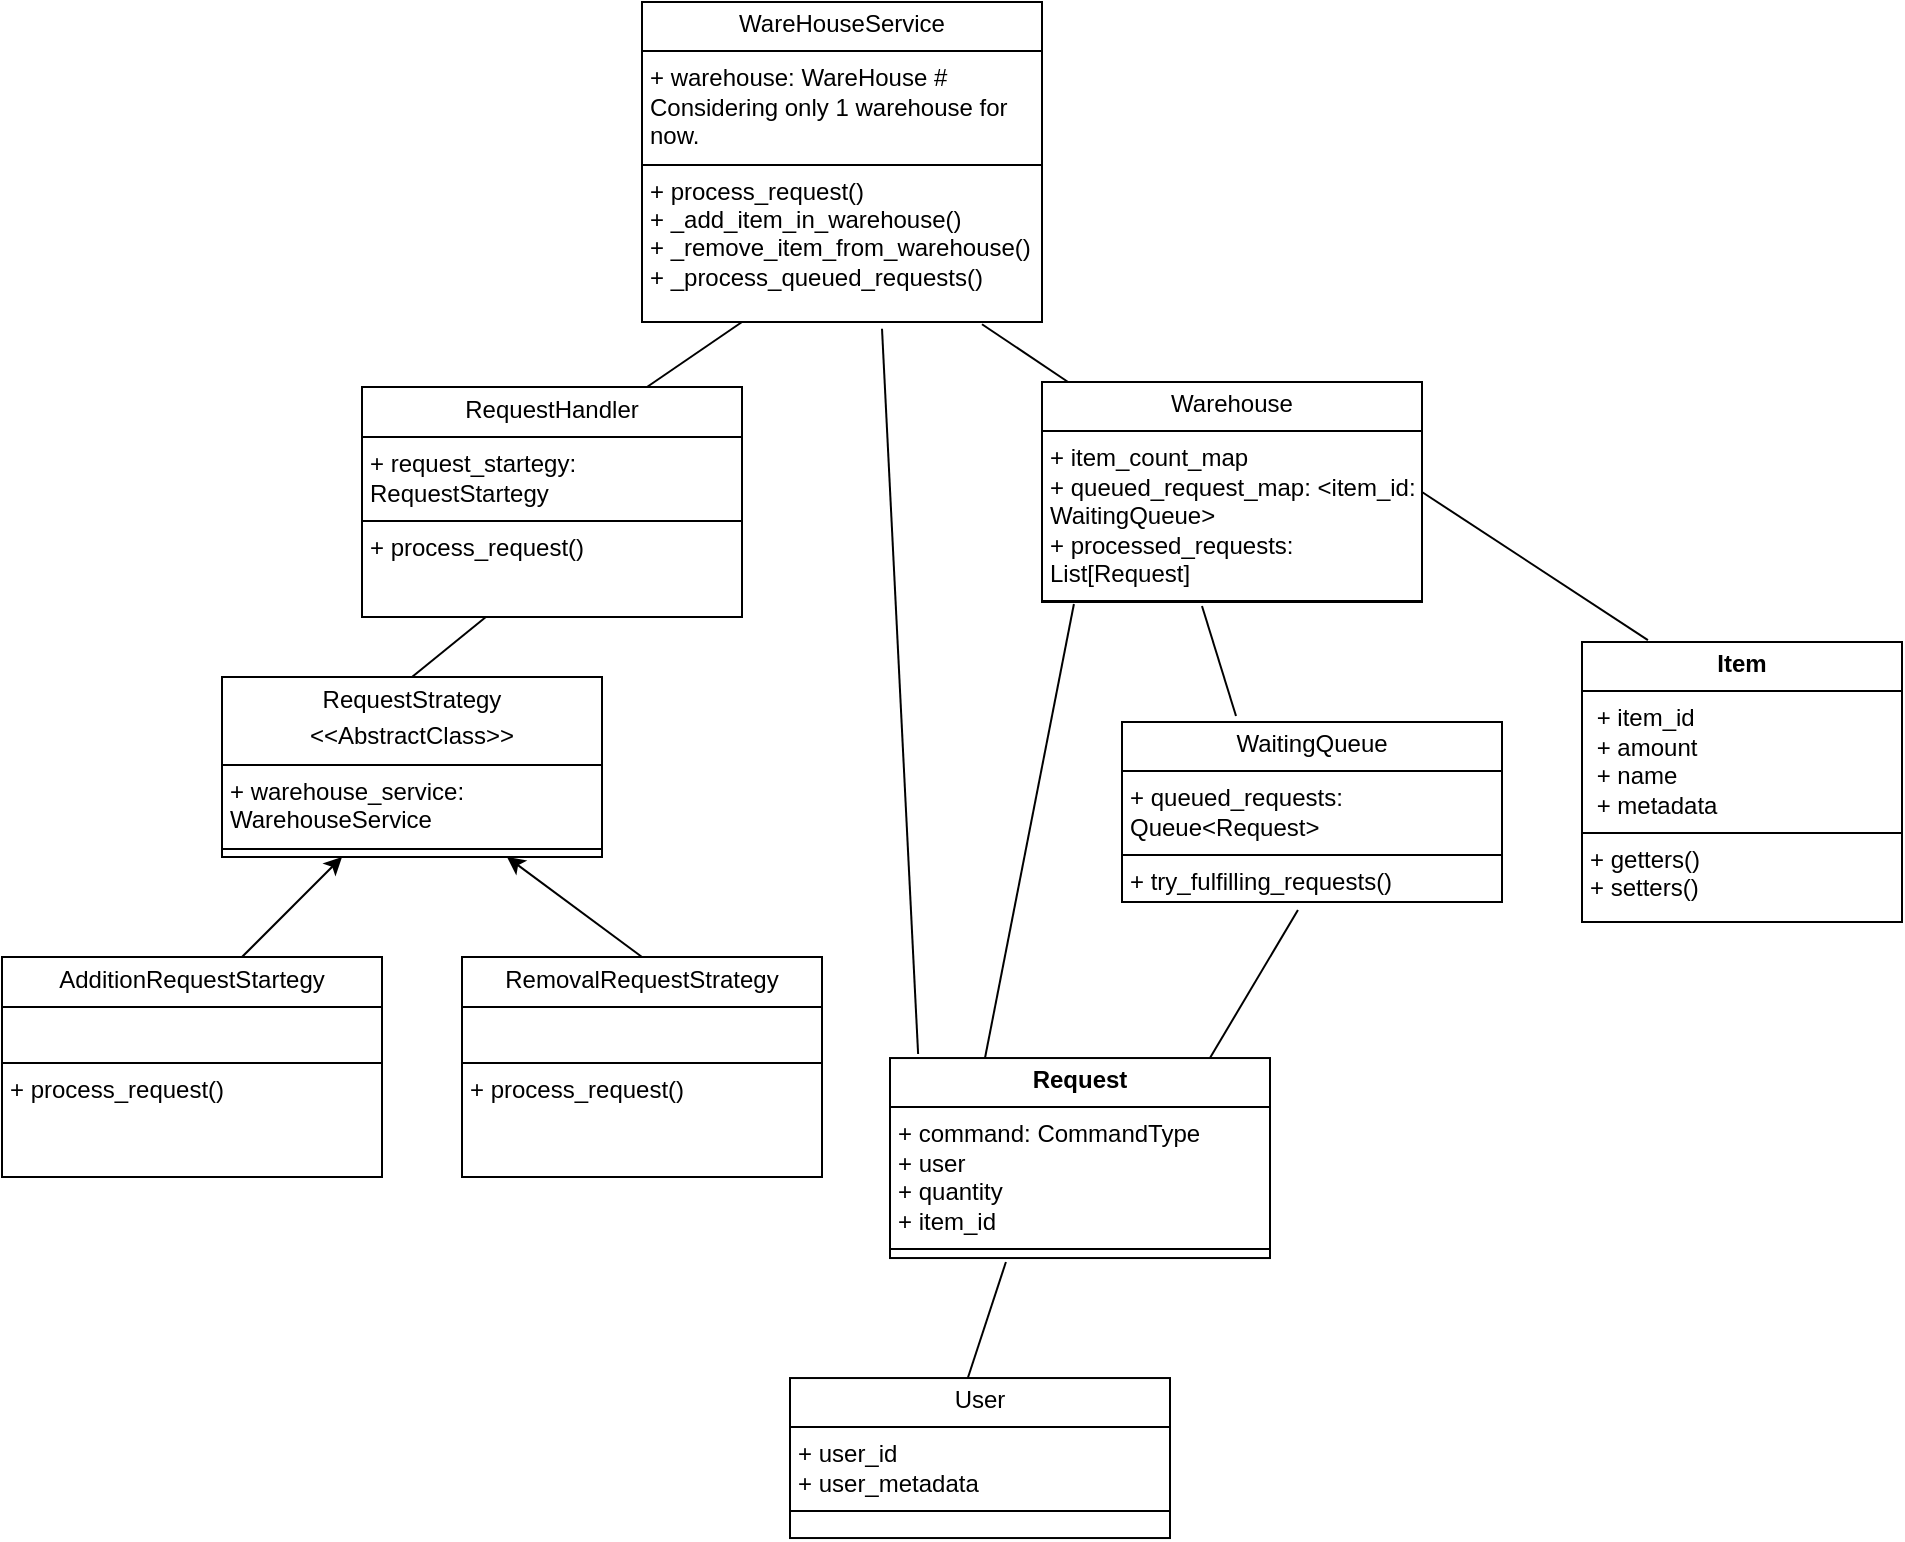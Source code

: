 <mxfile version="26.2.9">
  <diagram name="Page-1" id="jP8wNX44yFXA_O4VXuv-">
    <mxGraphModel dx="1151" dy="701" grid="1" gridSize="10" guides="1" tooltips="1" connect="1" arrows="1" fold="1" page="1" pageScale="1" pageWidth="827" pageHeight="1169" math="0" shadow="0">
      <root>
        <mxCell id="0" />
        <mxCell id="1" parent="0" />
        <mxCell id="fF9LGIGBuWzvxIElAqLz-9" value="&lt;p style=&quot;margin:0px;margin-top:4px;text-align:center;&quot;&gt;&lt;b&gt;Item&lt;/b&gt;&lt;/p&gt;&lt;hr size=&quot;1&quot; style=&quot;border-style:solid;&quot;&gt;&lt;p style=&quot;margin:0px;margin-left:4px;&quot;&gt;&amp;nbsp;+ item_id&lt;/p&gt;&lt;p style=&quot;margin:0px;margin-left:4px;&quot;&gt;&amp;nbsp;+ amount&lt;/p&gt;&lt;p style=&quot;margin:0px;margin-left:4px;&quot;&gt;&amp;nbsp;+ name&lt;/p&gt;&lt;p style=&quot;margin:0px;margin-left:4px;&quot;&gt;&amp;nbsp;+ metadata&lt;/p&gt;&lt;hr size=&quot;1&quot; style=&quot;border-style:solid;&quot;&gt;&lt;p style=&quot;margin:0px;margin-left:4px;&quot;&gt;+ getters()&lt;/p&gt;&lt;p style=&quot;margin:0px;margin-left:4px;&quot;&gt;+ setters()&lt;/p&gt;" style="verticalAlign=top;align=left;overflow=fill;html=1;whiteSpace=wrap;" vertex="1" parent="1">
          <mxGeometry x="810" y="360" width="160" height="140" as="geometry" />
        </mxCell>
        <mxCell id="fF9LGIGBuWzvxIElAqLz-10" value="&lt;p style=&quot;margin:0px;margin-top:4px;text-align:center;&quot;&gt;&lt;b&gt;Request&lt;/b&gt;&lt;/p&gt;&lt;hr size=&quot;1&quot; style=&quot;border-style:solid;&quot;&gt;&lt;p style=&quot;margin:0px;margin-left:4px;&quot;&gt;+ command: CommandType&lt;br&gt;+ user&lt;/p&gt;&lt;p style=&quot;margin:0px;margin-left:4px;&quot;&gt;+ quantity&lt;/p&gt;&lt;p style=&quot;margin:0px;margin-left:4px;&quot;&gt;+ item_id&lt;/p&gt;&lt;hr size=&quot;1&quot; style=&quot;border-style:solid;&quot;&gt;&lt;p style=&quot;margin:0px;margin-left:4px;&quot;&gt;&lt;br&gt;&lt;/p&gt;" style="verticalAlign=top;align=left;overflow=fill;html=1;whiteSpace=wrap;" vertex="1" parent="1">
          <mxGeometry x="464" y="568.02" width="190" height="100" as="geometry" />
        </mxCell>
        <mxCell id="fF9LGIGBuWzvxIElAqLz-11" value="&lt;p style=&quot;margin:0px;margin-top:4px;text-align:center;&quot;&gt;WareHouseService&lt;/p&gt;&lt;hr size=&quot;1&quot; style=&quot;border-style:solid;&quot;&gt;&lt;p style=&quot;margin:0px;margin-left:4px;&quot;&gt;+ warehouse: WareHouse # Considering only 1 warehouse for now.&lt;/p&gt;&lt;hr size=&quot;1&quot; style=&quot;border-style:solid;&quot;&gt;&lt;p style=&quot;margin:0px;margin-left:4px;&quot;&gt;+ process_request()&lt;/p&gt;&lt;p style=&quot;margin:0px;margin-left:4px;&quot;&gt;+ _add_item_in_warehouse()&lt;br&gt;+ _remove_item_from_warehouse()&lt;/p&gt;&lt;p style=&quot;margin:0px;margin-left:4px;&quot;&gt;+ _process_queued_requests()&lt;/p&gt;" style="verticalAlign=top;align=left;overflow=fill;html=1;whiteSpace=wrap;" vertex="1" parent="1">
          <mxGeometry x="340" y="40" width="200" height="160" as="geometry" />
        </mxCell>
        <mxCell id="fF9LGIGBuWzvxIElAqLz-12" value="&lt;p style=&quot;margin:0px;margin-top:4px;text-align:center;&quot;&gt;Warehouse&lt;/p&gt;&lt;hr size=&quot;1&quot; style=&quot;border-style:solid;&quot;&gt;&lt;p style=&quot;margin:0px;margin-left:4px;&quot;&gt;+ item_count_map&lt;/p&gt;&lt;p style=&quot;margin:0px;margin-left:4px;&quot;&gt;+ queued_request_map: &amp;lt;item_id: WaitingQueue&amp;gt;&lt;/p&gt;&lt;p style=&quot;margin:0px;margin-left:4px;&quot;&gt;+ processed_requests: List[Request]&lt;/p&gt;&lt;hr size=&quot;1&quot; style=&quot;border-style:solid;&quot;&gt;&lt;p style=&quot;margin:0px;margin-left:4px;&quot;&gt;+ getters()&lt;/p&gt;" style="verticalAlign=top;align=left;overflow=fill;html=1;whiteSpace=wrap;" vertex="1" parent="1">
          <mxGeometry x="540" y="230" width="190" height="110" as="geometry" />
        </mxCell>
        <mxCell id="fF9LGIGBuWzvxIElAqLz-13" value="&lt;p style=&quot;margin:0px;margin-top:4px;text-align:center;&quot;&gt;WaitingQueue&lt;/p&gt;&lt;hr size=&quot;1&quot; style=&quot;border-style:solid;&quot;&gt;&lt;p style=&quot;margin:0px;margin-left:4px;&quot;&gt;+ queued_requests: Queue&amp;lt;Request&amp;gt;&lt;/p&gt;&lt;hr size=&quot;1&quot; style=&quot;border-style:solid;&quot;&gt;&lt;p style=&quot;margin:0px;margin-left:4px;&quot;&gt;+ try_fulfilling_requests()&lt;/p&gt;" style="verticalAlign=top;align=left;overflow=fill;html=1;whiteSpace=wrap;" vertex="1" parent="1">
          <mxGeometry x="580" y="400" width="190" height="90" as="geometry" />
        </mxCell>
        <mxCell id="fF9LGIGBuWzvxIElAqLz-17" value="" style="endArrow=none;html=1;rounded=0;exitX=0.3;exitY=-0.033;exitDx=0;exitDy=0;exitPerimeter=0;" edge="1" parent="1" source="fF9LGIGBuWzvxIElAqLz-13">
          <mxGeometry width="50" height="50" relative="1" as="geometry">
            <mxPoint x="620" y="400" as="sourcePoint" />
            <mxPoint x="620" y="342" as="targetPoint" />
          </mxGeometry>
        </mxCell>
        <mxCell id="fF9LGIGBuWzvxIElAqLz-18" value="&lt;p style=&quot;margin:0px;margin-top:4px;text-align:center;&quot;&gt;User&lt;/p&gt;&lt;hr size=&quot;1&quot; style=&quot;border-style:solid;&quot;&gt;&lt;p style=&quot;margin:0px;margin-left:4px;&quot;&gt;+ user_id&lt;/p&gt;&lt;p style=&quot;margin:0px;margin-left:4px;&quot;&gt;+ user_metadata&lt;/p&gt;&lt;hr size=&quot;1&quot; style=&quot;border-style:solid;&quot;&gt;&lt;p style=&quot;margin:0px;margin-left:4px;&quot;&gt;&lt;br&gt;&lt;/p&gt;" style="verticalAlign=top;align=left;overflow=fill;html=1;whiteSpace=wrap;" vertex="1" parent="1">
          <mxGeometry x="414" y="728.02" width="190" height="80" as="geometry" />
        </mxCell>
        <mxCell id="fF9LGIGBuWzvxIElAqLz-19" value="" style="endArrow=none;html=1;rounded=0;entryX=0.463;entryY=1.044;entryDx=0;entryDy=0;entryPerimeter=0;exitX=0.842;exitY=0;exitDx=0;exitDy=0;exitPerimeter=0;" edge="1" parent="1" source="fF9LGIGBuWzvxIElAqLz-10" target="fF9LGIGBuWzvxIElAqLz-13">
          <mxGeometry width="50" height="50" relative="1" as="geometry">
            <mxPoint x="524" y="518.02" as="sourcePoint" />
            <mxPoint x="704.95" y="503.01" as="targetPoint" />
          </mxGeometry>
        </mxCell>
        <mxCell id="fF9LGIGBuWzvxIElAqLz-20" value="" style="endArrow=none;html=1;rounded=0;exitX=0.25;exitY=0;exitDx=0;exitDy=0;entryX=0.084;entryY=1.009;entryDx=0;entryDy=0;entryPerimeter=0;" edge="1" parent="1" source="fF9LGIGBuWzvxIElAqLz-10" target="fF9LGIGBuWzvxIElAqLz-12">
          <mxGeometry width="50" height="50" relative="1" as="geometry">
            <mxPoint x="500" y="560" as="sourcePoint" />
            <mxPoint x="540" y="350" as="targetPoint" />
          </mxGeometry>
        </mxCell>
        <mxCell id="fF9LGIGBuWzvxIElAqLz-21" value="" style="endArrow=none;html=1;rounded=0;entryX=1;entryY=0.5;entryDx=0;entryDy=0;exitX=0.206;exitY=-0.007;exitDx=0;exitDy=0;exitPerimeter=0;" edge="1" parent="1" source="fF9LGIGBuWzvxIElAqLz-9" target="fF9LGIGBuWzvxIElAqLz-12">
          <mxGeometry width="50" height="50" relative="1" as="geometry">
            <mxPoint x="590" y="530" as="sourcePoint" />
            <mxPoint x="640" y="480" as="targetPoint" />
          </mxGeometry>
        </mxCell>
        <mxCell id="fF9LGIGBuWzvxIElAqLz-22" value="" style="endArrow=none;html=1;rounded=0;entryX=0.305;entryY=1.02;entryDx=0;entryDy=0;entryPerimeter=0;exitX=0.468;exitY=0;exitDx=0;exitDy=0;exitPerimeter=0;" edge="1" parent="1" source="fF9LGIGBuWzvxIElAqLz-18" target="fF9LGIGBuWzvxIElAqLz-10">
          <mxGeometry width="50" height="50" relative="1" as="geometry">
            <mxPoint x="764" y="698.02" as="sourcePoint" />
            <mxPoint x="814" y="648.02" as="targetPoint" />
          </mxGeometry>
        </mxCell>
        <mxCell id="fF9LGIGBuWzvxIElAqLz-23" value="&lt;p style=&quot;margin:0px;margin-top:4px;text-align:center;&quot;&gt;RequestHandler&lt;/p&gt;&lt;hr size=&quot;1&quot; style=&quot;border-style:solid;&quot;&gt;&lt;p style=&quot;margin:0px;margin-left:4px;&quot;&gt;+ request_startegy: RequestStartegy&lt;/p&gt;&lt;hr size=&quot;1&quot; style=&quot;border-style:solid;&quot;&gt;&lt;p style=&quot;margin:0px;margin-left:4px;&quot;&gt;+ process_request()&lt;/p&gt;" style="verticalAlign=top;align=left;overflow=fill;html=1;whiteSpace=wrap;" vertex="1" parent="1">
          <mxGeometry x="200" y="232.5" width="190" height="115" as="geometry" />
        </mxCell>
        <mxCell id="fF9LGIGBuWzvxIElAqLz-24" value="&lt;p style=&quot;margin:0px;margin-top:4px;text-align:center;&quot;&gt;RequestStrategy&lt;/p&gt;&lt;p style=&quot;margin:0px;margin-top:4px;text-align:center;&quot;&gt;&amp;lt;&amp;lt;AbstractClass&amp;gt;&amp;gt;&lt;/p&gt;&lt;hr size=&quot;1&quot; style=&quot;border-style:solid;&quot;&gt;&lt;p style=&quot;margin:0px;margin-left:4px;&quot;&gt;+ warehouse_service: WarehouseService&lt;/p&gt;&lt;hr size=&quot;1&quot; style=&quot;border-style:solid;&quot;&gt;&lt;p style=&quot;margin:0px;margin-left:4px;&quot;&gt;+ process_request()&lt;/p&gt;" style="verticalAlign=top;align=left;overflow=fill;html=1;whiteSpace=wrap;" vertex="1" parent="1">
          <mxGeometry x="130" y="377.5" width="190" height="90" as="geometry" />
        </mxCell>
        <mxCell id="fF9LGIGBuWzvxIElAqLz-25" value="" style="endArrow=classic;html=1;rounded=0;" edge="1" parent="1">
          <mxGeometry width="50" height="50" relative="1" as="geometry">
            <mxPoint x="140" y="517.5" as="sourcePoint" />
            <mxPoint x="190" y="467.5" as="targetPoint" />
          </mxGeometry>
        </mxCell>
        <mxCell id="fF9LGIGBuWzvxIElAqLz-26" value="&lt;p style=&quot;margin:0px;margin-top:4px;text-align:center;&quot;&gt;AdditionRequestStartegy&lt;/p&gt;&lt;hr size=&quot;1&quot; style=&quot;border-style:solid;&quot;&gt;&lt;p style=&quot;margin:0px;margin-left:4px;&quot;&gt;&lt;br&gt;&lt;/p&gt;&lt;hr size=&quot;1&quot; style=&quot;border-style:solid;&quot;&gt;&lt;p style=&quot;margin:0px;margin-left:4px;&quot;&gt;+ process_request()&lt;/p&gt;" style="verticalAlign=top;align=left;overflow=fill;html=1;whiteSpace=wrap;" vertex="1" parent="1">
          <mxGeometry x="20" y="517.5" width="190" height="110" as="geometry" />
        </mxCell>
        <mxCell id="fF9LGIGBuWzvxIElAqLz-27" value="&lt;p style=&quot;margin:0px;margin-top:4px;text-align:center;&quot;&gt;RemovalRequestStrategy&lt;/p&gt;&lt;hr size=&quot;1&quot; style=&quot;border-style:solid;&quot;&gt;&lt;p style=&quot;margin:0px;margin-left:4px;&quot;&gt;&lt;br&gt;&lt;/p&gt;&lt;hr size=&quot;1&quot; style=&quot;border-style:solid;&quot;&gt;&lt;p style=&quot;margin:0px;margin-left:4px;&quot;&gt;+ process_request()&lt;/p&gt;" style="verticalAlign=top;align=left;overflow=fill;html=1;whiteSpace=wrap;" vertex="1" parent="1">
          <mxGeometry x="250" y="517.5" width="180" height="110" as="geometry" />
        </mxCell>
        <mxCell id="fF9LGIGBuWzvxIElAqLz-28" value="" style="endArrow=classic;html=1;rounded=0;exitX=0.5;exitY=0;exitDx=0;exitDy=0;entryX=0.75;entryY=1;entryDx=0;entryDy=0;" edge="1" parent="1" source="fF9LGIGBuWzvxIElAqLz-27" target="fF9LGIGBuWzvxIElAqLz-24">
          <mxGeometry width="50" height="50" relative="1" as="geometry">
            <mxPoint x="610" y="880" as="sourcePoint" />
            <mxPoint x="660" y="830" as="targetPoint" />
          </mxGeometry>
        </mxCell>
        <mxCell id="fF9LGIGBuWzvxIElAqLz-29" value="" style="endArrow=none;html=1;rounded=0;entryX=0.326;entryY=1;entryDx=0;entryDy=0;entryPerimeter=0;exitX=0.5;exitY=0;exitDx=0;exitDy=0;" edge="1" parent="1" source="fF9LGIGBuWzvxIElAqLz-24" target="fF9LGIGBuWzvxIElAqLz-23">
          <mxGeometry width="50" height="50" relative="1" as="geometry">
            <mxPoint x="220" y="367.5" as="sourcePoint" />
            <mxPoint x="270" y="297.5" as="targetPoint" />
          </mxGeometry>
        </mxCell>
        <mxCell id="fF9LGIGBuWzvxIElAqLz-31" value="" style="endArrow=none;html=1;rounded=0;entryX=0.85;entryY=1.007;entryDx=0;entryDy=0;entryPerimeter=0;" edge="1" parent="1" source="fF9LGIGBuWzvxIElAqLz-12" target="fF9LGIGBuWzvxIElAqLz-11">
          <mxGeometry width="50" height="50" relative="1" as="geometry">
            <mxPoint x="430" y="390" as="sourcePoint" />
            <mxPoint x="480" y="340" as="targetPoint" />
          </mxGeometry>
        </mxCell>
        <mxCell id="fF9LGIGBuWzvxIElAqLz-32" value="" style="endArrow=none;html=1;rounded=0;entryX=0.25;entryY=1;entryDx=0;entryDy=0;exitX=0.75;exitY=0;exitDx=0;exitDy=0;" edge="1" parent="1" source="fF9LGIGBuWzvxIElAqLz-23" target="fF9LGIGBuWzvxIElAqLz-11">
          <mxGeometry width="50" height="50" relative="1" as="geometry">
            <mxPoint x="460" y="380" as="sourcePoint" />
            <mxPoint x="510" y="330" as="targetPoint" />
          </mxGeometry>
        </mxCell>
        <mxCell id="fF9LGIGBuWzvxIElAqLz-34" value="" style="endArrow=none;html=1;rounded=0;entryX=0.6;entryY=1.021;entryDx=0;entryDy=0;entryPerimeter=0;exitX=0.074;exitY=-0.02;exitDx=0;exitDy=0;exitPerimeter=0;" edge="1" parent="1" source="fF9LGIGBuWzvxIElAqLz-10" target="fF9LGIGBuWzvxIElAqLz-11">
          <mxGeometry width="50" height="50" relative="1" as="geometry">
            <mxPoint x="460" y="410" as="sourcePoint" />
            <mxPoint x="510" y="360" as="targetPoint" />
          </mxGeometry>
        </mxCell>
      </root>
    </mxGraphModel>
  </diagram>
</mxfile>
